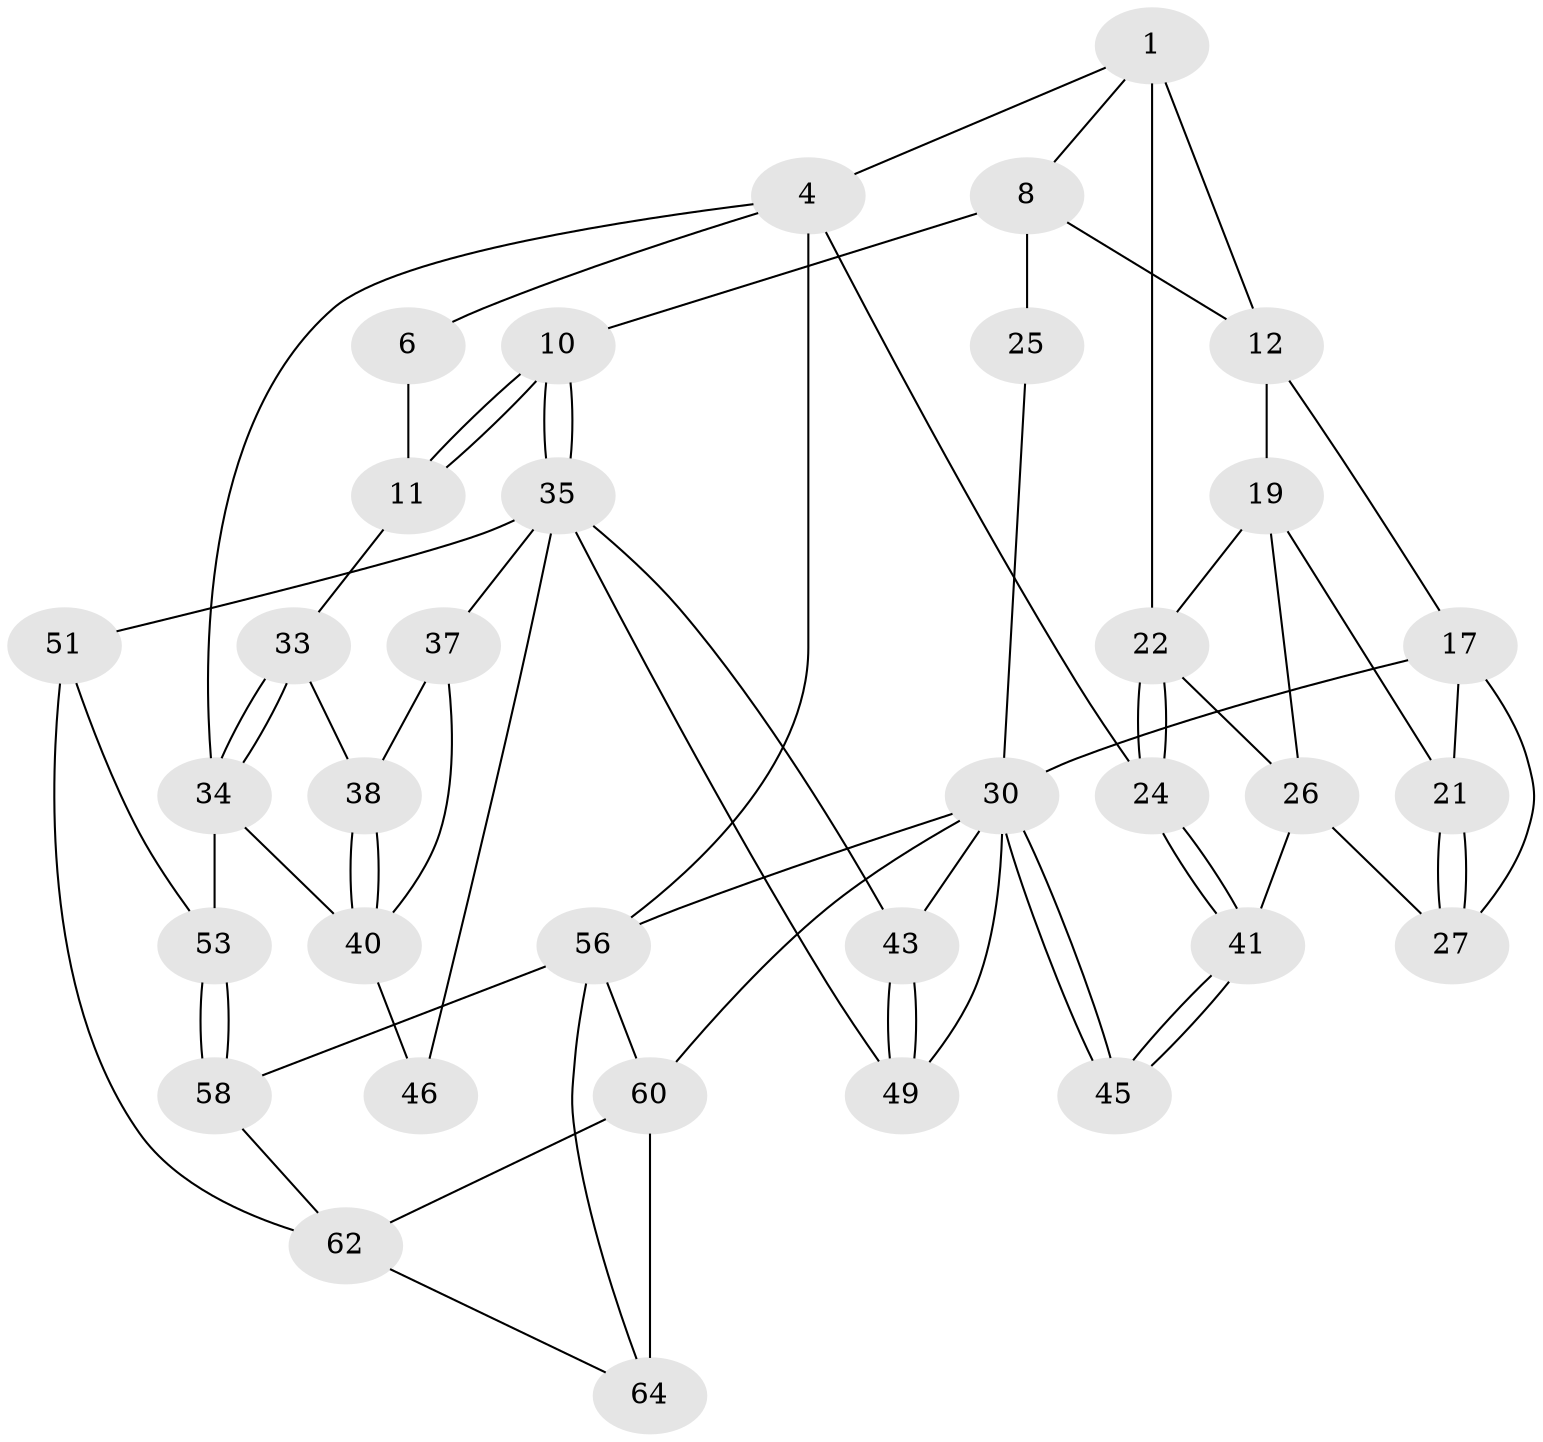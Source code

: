 // original degree distribution, {3: 0.029411764705882353, 5: 0.4411764705882353, 4: 0.27941176470588236, 6: 0.25}
// Generated by graph-tools (version 1.1) at 2025/17/03/09/25 04:17:17]
// undirected, 34 vertices, 71 edges
graph export_dot {
graph [start="1"]
  node [color=gray90,style=filled];
  1 [pos="+0.18382536715826328+0",super="+7+2"];
  4 [pos="+1+0",super="+5"];
  6 [pos="+0.17547546599610783+0"];
  8 [pos="+0.4288597381089079+0.165828056385608",super="+9+16"];
  10 [pos="+0.32030517910446543+0.33517746105639346"];
  11 [pos="+0.18745505517760236+0.2532890020418083"];
  12 [pos="+0.6571205544298676+0.1281831653029553",super="+15+13"];
  17 [pos="+0.7008117045257232+0.31477458089749527",super="+18"];
  19 [pos="+0.8225111002596577+0.3035016683949084",super="+20"];
  21 [pos="+0.7498580240661272+0.3229047206125385"];
  22 [pos="+0.9103822200845606+0.3146874971963774",super="+23"];
  24 [pos="+1+0.4088710130487765"];
  25 [pos="+0.47166548509084166+0.3295773592989629"];
  26 [pos="+0.7952969476044979+0.42102180874608547",super="+28"];
  27 [pos="+0.7725403482014309+0.42101167619921004"];
  30 [pos="+0.6142498794951492+0.4799025324417896",super="+31"];
  33 [pos="+0.1750354477410974+0.2630255559761793"];
  34 [pos="+0+0.3499427279553011",super="+39"];
  35 [pos="+0.32514434289478894+0.41008947723120565",super="+36+44"];
  37 [pos="+0.15915367773924505+0.35431333260614895"];
  38 [pos="+0.17103479972580737+0.27920699952651984"];
  40 [pos="+0.01606680189489153+0.4833036101136338",super="+42"];
  41 [pos="+1+0.6434698833197207"];
  43 [pos="+0.41919034139874267+0.47223146577080777"];
  45 [pos="+1+0.7622649429181748"];
  46 [pos="+0.15196818413437377+0.49331892782527914"];
  49 [pos="+0.32268688499808196+0.6563243824070922"];
  51 [pos="+0.21791278299731287+0.6358523737780086",super="+52"];
  53 [pos="+0+0.570220865957358"];
  56 [pos="+1+1",super="+59"];
  58 [pos="+0+0.8555215082013536"];
  60 [pos="+0.4134176114776144+0.8435140851269258",super="+66+61"];
  62 [pos="+0.16326365876753243+0.8116503276311959",super="+63"];
  64 [pos="+0.19455288098540283+0.9356037655172518",super="+67+65"];
  1 -- 8;
  1 -- 12 [weight=2];
  1 -- 4;
  1 -- 22;
  4 -- 24;
  4 -- 56 [weight=2];
  4 -- 34;
  4 -- 6;
  6 -- 11;
  8 -- 25 [weight=2];
  8 -- 10;
  8 -- 12;
  10 -- 11;
  10 -- 11;
  10 -- 35;
  10 -- 35;
  11 -- 33;
  12 -- 19;
  12 -- 17 [weight=2];
  17 -- 21;
  17 -- 27;
  17 -- 30;
  19 -- 26;
  19 -- 21;
  19 -- 22;
  21 -- 27;
  21 -- 27;
  22 -- 24;
  22 -- 24;
  22 -- 26;
  24 -- 41;
  24 -- 41;
  25 -- 30;
  26 -- 27;
  26 -- 41;
  30 -- 45 [weight=2];
  30 -- 45;
  30 -- 49;
  30 -- 56;
  30 -- 43;
  30 -- 60;
  33 -- 34;
  33 -- 34;
  33 -- 38;
  34 -- 40;
  34 -- 53;
  35 -- 37;
  35 -- 46 [weight=2];
  35 -- 49;
  35 -- 51 [weight=2];
  35 -- 43;
  37 -- 38;
  37 -- 40;
  38 -- 40;
  38 -- 40;
  40 -- 46;
  41 -- 45;
  41 -- 45;
  43 -- 49;
  43 -- 49;
  51 -- 53;
  51 -- 62;
  53 -- 58;
  53 -- 58;
  56 -- 58;
  56 -- 60;
  56 -- 64;
  58 -- 62;
  60 -- 64 [weight=3];
  60 -- 62;
  62 -- 64;
}
